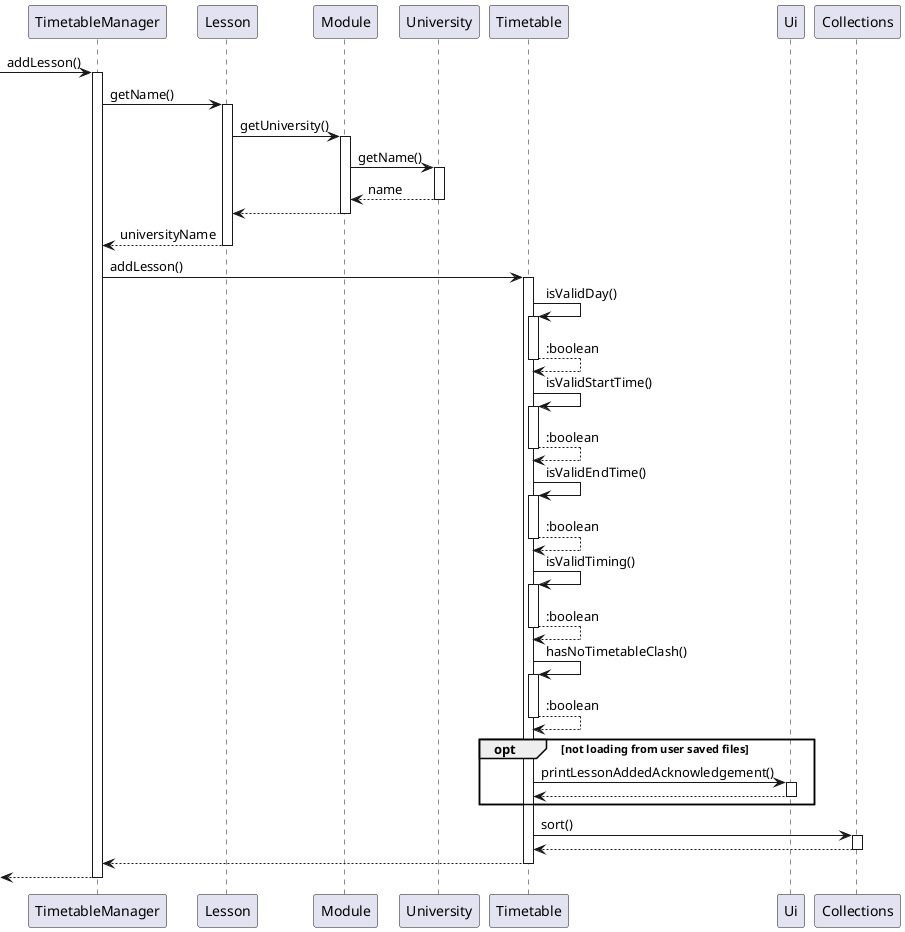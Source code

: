 @startuml

-> TimetableManager : addLesson()
activate TimetableManager
TimetableManager -> Lesson : getName()
activate Lesson
Lesson -> Module : getUniversity()
activate Module
Module -> University : getName()
activate University
Module <-- University : name
deactivate University
Lesson <-- Module
deactivate Module
TimetableManager <-- Lesson : universityName
deactivate Lesson
TimetableManager -> Timetable : addLesson()
activate Timetable
Timetable -> Timetable ++ : isValidDay()
return :boolean
Timetable -> Timetable ++ : isValidStartTime()
return :boolean
Timetable -> Timetable ++ : isValidEndTime()
return :boolean
Timetable -> Timetable ++ : isValidTiming()
return :boolean
Timetable -> Timetable ++ : hasNoTimetableClash()
return :boolean
opt not loading from user saved files
    Timetable -> Ui : printLessonAddedAcknowledgement()
    activate Ui
    Timetable <-- Ui
    deactivate Ui
end
Timetable -> Collections : sort()
activate Collections
Timetable <-- Collections
deactivate Collections
TimetableManager <-- Timetable
deactivate Timetable
<-- TimetableManager
deactivate TimetableManager
@enduml